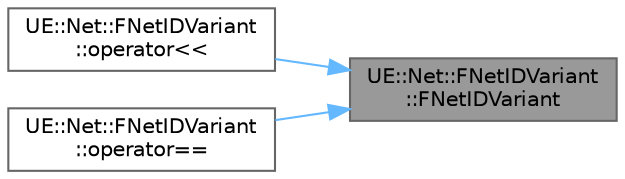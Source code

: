 digraph "UE::Net::FNetIDVariant::FNetIDVariant"
{
 // INTERACTIVE_SVG=YES
 // LATEX_PDF_SIZE
  bgcolor="transparent";
  edge [fontname=Helvetica,fontsize=10,labelfontname=Helvetica,labelfontsize=10];
  node [fontname=Helvetica,fontsize=10,shape=box,height=0.2,width=0.4];
  rankdir="RL";
  Node1 [id="Node000001",label="UE::Net::FNetIDVariant\l::FNetIDVariant",height=0.2,width=0.4,color="gray40", fillcolor="grey60", style="filled", fontcolor="black",tooltip="Constructs a variant holding an FEmptyID."];
  Node1 -> Node2 [id="edge1_Node000001_Node000002",dir="back",color="steelblue1",style="solid",tooltip=" "];
  Node2 [id="Node000002",label="UE::Net::FNetIDVariant\l::operator\<\<",height=0.2,width=0.4,color="grey40", fillcolor="white", style="filled",URL="$dd/d33/classUE_1_1Net_1_1FNetIDVariant.html#a52fb5d84472a572583bb51ad85f1b8bb",tooltip="Serializes or deserializes the stored ID or handle, suitable for networking."];
  Node1 -> Node3 [id="edge2_Node000001_Node000003",dir="back",color="steelblue1",style="solid",tooltip=" "];
  Node3 [id="Node000003",label="UE::Net::FNetIDVariant\l::operator==",height=0.2,width=0.4,color="grey40", fillcolor="white", style="filled",URL="$dd/d33/classUE_1_1Net_1_1FNetIDVariant.html#a7f692e837c10384b96d86eb414159394",tooltip="Equality comparison."];
}

